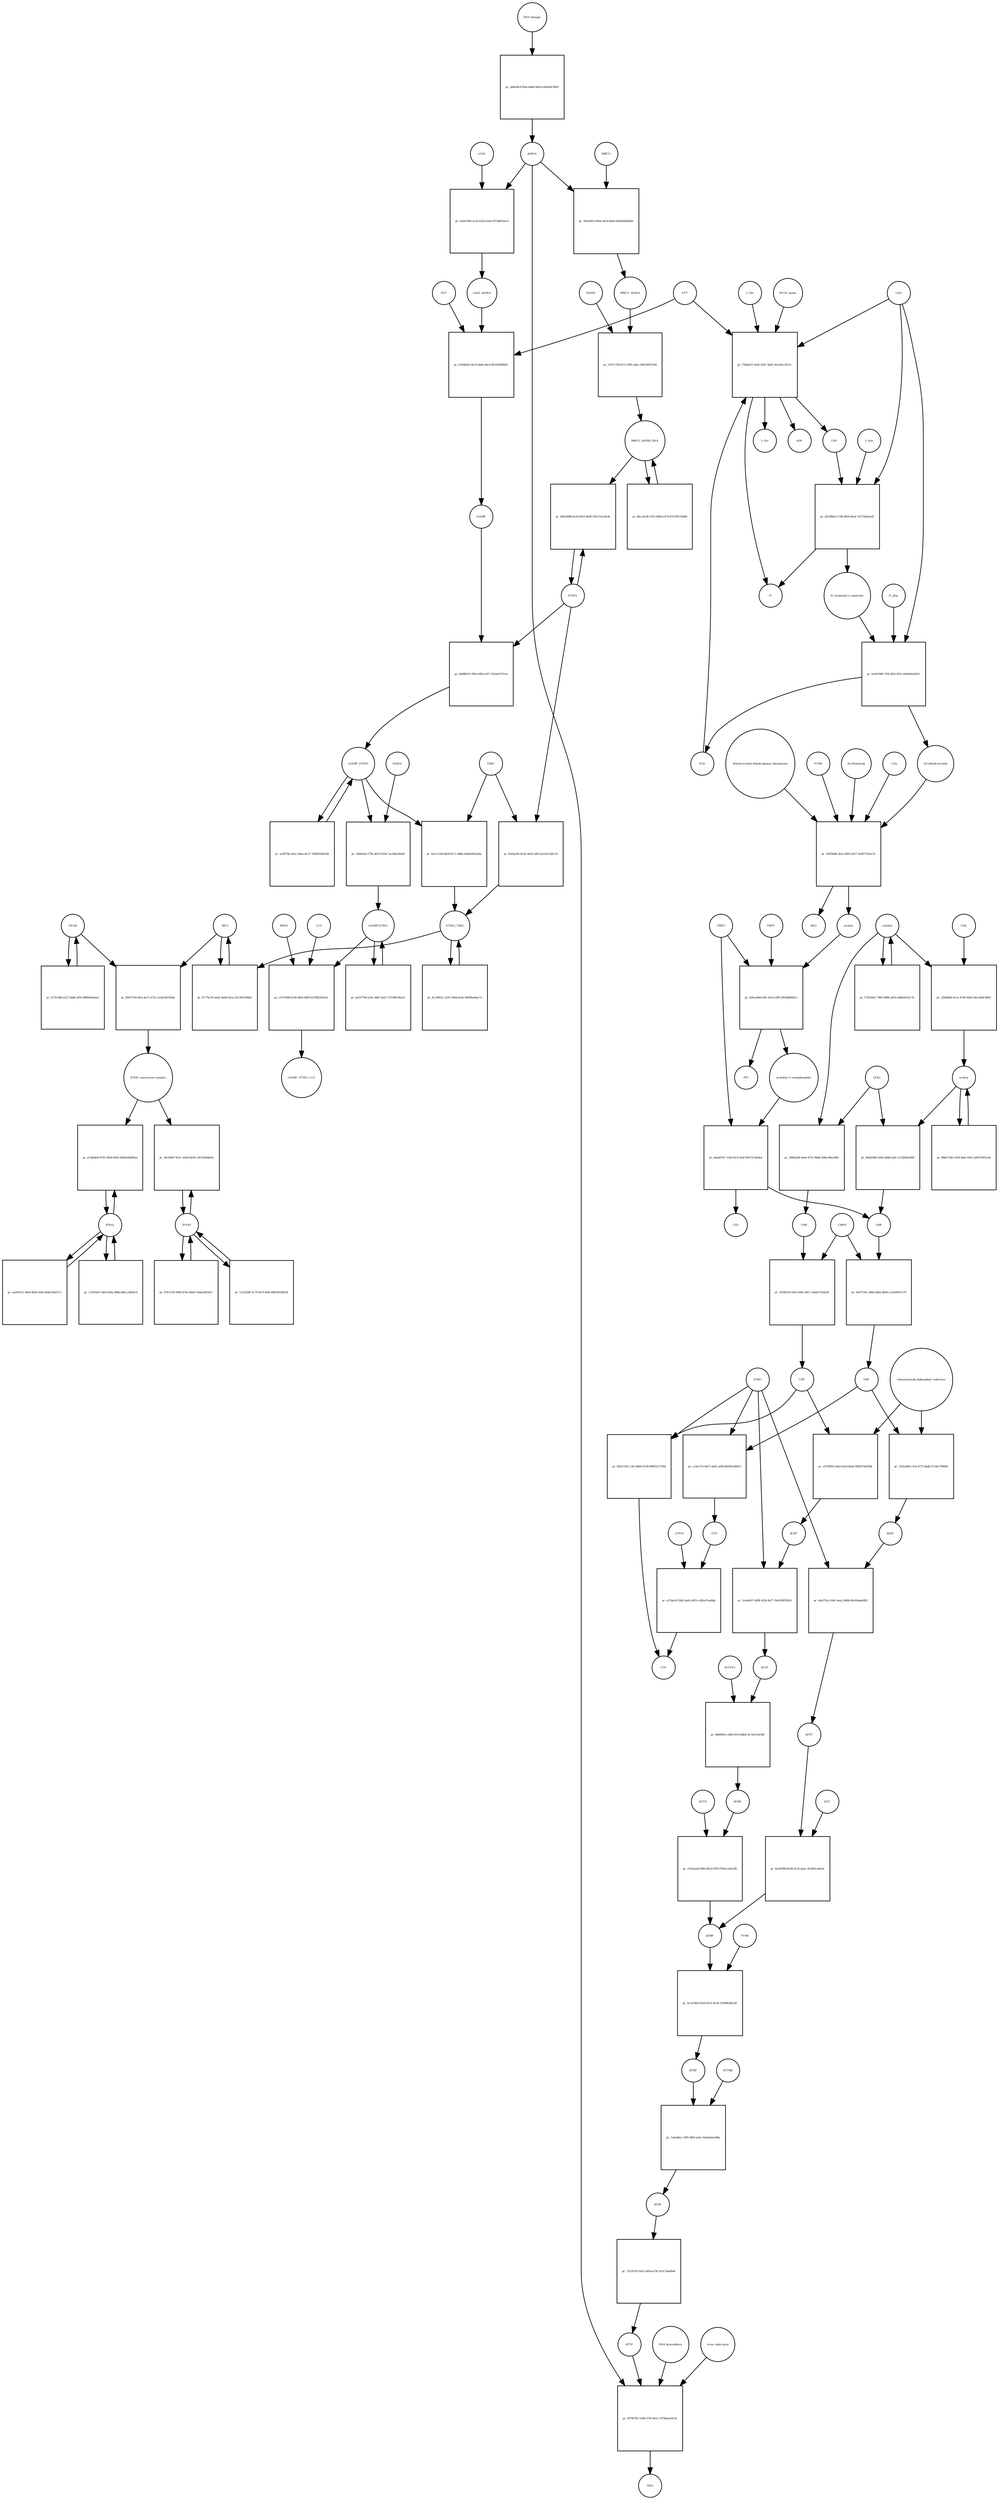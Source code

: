strict digraph  {
"NF-kB" [annotation="urn_miriam_obo.go_GO%3A0071159", bipartite=0, cls=complex, fontsize=4, label="NF-kB", shape=circle];
"pr_f8247160-8f1a-4a7c-b72c-a14a5d67d2be" [annotation="", bipartite=1, cls=process, fontsize=4, label="pr_f8247160-8f1a-4a7c-b72c-a14a5d67d2be", shape=square];
"IFNB1 expression complex" [annotation="", bipartite=0, cls=complex, fontsize=4, label="IFNB1 expression complex", shape=circle];
IRF3 [annotation="urn_miriam_hgnc_6118|urn_miriam_uniprot_Q14653|urn_miriam_ensembl_ENSG00000126456|urn_miriam_refseq_NM_001571|urn_miriam_hgnc.symbol_IRF3|urn_miriam_ncbigene_3661", bipartite=0, cls="macromolecule multimer", fontsize=4, label=IRF3, shape=circle];
dCDP [annotation="urn_miriam_obo.chebi_CHEBI%3A28846", bipartite=0, cls="simple chemical", fontsize=4, label=dCDP, shape=circle];
"pr_5ceb6c97-489f-4356-8a77-56c054f95826" [annotation="", bipartite=1, cls=process, fontsize=4, label="pr_5ceb6c97-489f-4356-8a77-56c054f95826", shape=square];
dCTP [annotation="urn_miriam_obo.chebi_CHEBI%3A16311", bipartite=0, cls="simple chemical", fontsize=4, label=dCTP, shape=circle];
NME1 [annotation="urn_miriam_uniprot_P15531|urn_miriam_hgnc_7849", bipartite=0, cls=macromolecule, fontsize=4, label=NME1, shape=circle];
uridine [annotation="urn_miriam_obo.chebi_CHEBI%3A16704", bipartite=0, cls="simple chemical", fontsize=4, label=uridine, shape=circle];
"pr_80d429bf-4563-4dd8-aafe-1212f402a860" [annotation="", bipartite=1, cls=process, fontsize=4, label="pr_80d429bf-4563-4dd8-aafe-1212f402a860", shape=square];
UMP [annotation="urn_miriam_obo.chebi_CHEBI%3A57865", bipartite=0, cls="simple chemical", fontsize=4, label=UMP, shape=circle];
UCK2 [annotation="urn_miriam_uniprot_Q9HA47|urn_miriam_hgnc_HGNC%3A12562", bipartite=0, cls=macromolecule, fontsize=4, label=UCK2, shape=circle];
"orotidine 5'-monophosphate" [annotation="urn_miriam_obo.chebi_CHEBI%3A15842", bipartite=0, cls="simple chemical", fontsize=4, label="orotidine 5'-monophosphate", shape=circle];
"pr_abadd7b1-11d4-42c2-afaf-85d72c3fa8ee" [annotation="", bipartite=1, cls=process, fontsize=4, label="pr_abadd7b1-11d4-42c2-afaf-85d72c3fa8ee", shape=square];
UMPS [annotation="urn_miriam_ncbigene_7372|urn_miriam_refseq_NM_000373|urn_miriam_hgnc.symbol_UMPS|urn_miriam_hgnc_12563|urn_miriam_ensembl_ENSG00000114491|urn_miriam_uniprot_P11172", bipartite=0, cls="macromolecule multimer", fontsize=4, label=UMPS, shape=circle];
CO2 [annotation="urn_miriam_obo.chebi_CHEBI%3A16526", bipartite=0, cls="simple chemical", fontsize=4, label=CO2, shape=circle];
UTP [annotation="urn_miriam_obo.chebi_CHEBI%3A15713", bipartite=0, cls="simple chemical", fontsize=4, label=UTP, shape=circle];
"pr_e27de0cf-fb02-4e9c-bf25-c482e97eeb6b" [annotation="", bipartite=1, cls=process, fontsize=4, label="pr_e27de0cf-fb02-4e9c-bf25-c482e97eeb6b", shape=square];
CTP [annotation="urn_miriam_obo.chebi_CHEBI%3A17677", bipartite=0, cls="simple chemical", fontsize=4, label=CTP, shape=circle];
CTPS1 [annotation="urn_miriam_hgnc_HGNC%3A2519|urn_miriam_uniprot_P17812", bipartite=0, cls=macromolecule, fontsize=4, label=CTPS1, shape=circle];
UDP [annotation="urn_miriam_obo.chebi_CHEBI%3A17659", bipartite=0, cls="simple chemical", fontsize=4, label=UDP, shape=circle];
"pr_152fa408-c3cb-4737-bb44-f7c9e17990b5" [annotation="", bipartite=1, cls=process, fontsize=4, label="pr_152fa408-c3cb-4737-bb44-f7c9e17990b5", shape=square];
dUDP [annotation="urn_miriam_obo.chebi_CHEBI%3A28850", bipartite=0, cls="simple chemical", fontsize=4, label=dUDP, shape=circle];
"ribonucleoside-diphosphate reductase" [annotation="urn_miriam_brenda_1.17.4.1|urn_miriam_obo.go_GO%3A0005971", bipartite=0, cls=complex, fontsize=4, label="ribonucleoside-diphosphate reductase", shape=circle];
IFNB1 [annotation="urn_miriam_ensembl_ENSG00000171855|urn_miriam_hgnc.symbol_IFNB1|urn_miriam_hgnc_5434|urn_miriam_uniprot_P01574|urn_miriam_refseq_NM_002176|urn_miriam_ncbigene_3456", bipartite=0, cls=macromolecule, fontsize=4, label=IFNB1, shape=circle];
"pr_4fe50d07-621c-45a9-8a59-c46102b84e0e" [annotation="", bipartite=1, cls=process, fontsize=4, label="pr_4fe50d07-621c-45a9-8a59-c46102b84e0e", shape=square];
"pr_6a97154c-380e-4bb5-8b69-cc6a90955170" [annotation="", bipartite=1, cls=process, fontsize=4, label="pr_6a97154c-380e-4bb5-8b69-cc6a90955170", shape=square];
CMPK [annotation="urn_miriam_uniprot_P30085|urn_miriam_hgnc_HGNC%3A18170", bipartite=0, cls=macromolecule, fontsize=4, label=CMPK, shape=circle];
"cGAMP-STING" [annotation="", bipartite=0, cls=complex, fontsize=4, label="cGAMP-STING", shape=circle];
"pr_ea53776d-2e0c-4db7-ba27-37106fc6ba31" [annotation="", bipartite=1, cls=process, fontsize=4, label="pr_ea53776d-2e0c-4db7-ba27-37106fc6ba31", shape=square];
IFNA1 [annotation="urn_miriam_hgnc.symbol_IFNA1|urn_miriam_ncbigene_3439|urn_miriam_refseq_NM_024013|urn_miriam_uniprot_P01562|urn_miriam_hgnc_5417|urn_miriam_ensembl_ENSG00000197919", bipartite=0, cls=macromolecule, fontsize=4, label=IFNA1, shape=circle];
"pr_a15bb4e8-8761-49a9-9d32-4842e66d96aa" [annotation="", bipartite=1, cls=process, fontsize=4, label="pr_a15bb4e8-8761-49a9-9d32-4842e66d96aa", shape=square];
"pr_988a735b-c918-4abc-b5f1-b26b743f3cda" [annotation="", bipartite=1, cls=process, fontsize=4, label="pr_988a735b-c918-4abc-b5f1-b26b743f3cda", shape=square];
CDP [annotation="urn_miriam_obo.chebi_CHEBI%3A17239", bipartite=0, cls="simple chemical", fontsize=4, label=CDP, shape=circle];
"pr_c672f564-24a4-43a9-8ad3-0882976af58d" [annotation="", bipartite=1, cls=process, fontsize=4, label="pr_c672f564-24a4-43a9-8ad3-0882976af58d", shape=square];
"pr_00e27262-c3fa-40b6-9339-f90651217f4d" [annotation="", bipartite=1, cls=process, fontsize=4, label="pr_00e27262-c3fa-40b6-9339-f90651217f4d", shape=square];
dTDP [annotation="urn_miriam_obo.chebi_CHEBI%3A18075", bipartite=0, cls="simple chemical", fontsize=4, label=dTDP, shape=circle];
"pr_75120743-b423-405d-a74f-d2317ebafb4f" [annotation="", bipartite=1, cls=process, fontsize=4, label="pr_75120743-b423-405d-a74f-d2317ebafb4f", shape=square];
dTTP [annotation="urn_miriam_obo.chebi_CHEBI%3A18077", bipartite=0, cls="simple chemical", fontsize=4, label=dTTP, shape=circle];
CMP [annotation="urn_miriam_obo.chebi_CHEBI%3A17361", bipartite=0, cls="simple chemical", fontsize=4, label=CMP, shape=circle];
"pr_2f168116-0443-4461-9d17-e8a6a735dcd4" [annotation="", bipartite=1, cls=process, fontsize=4, label="pr_2f168116-0443-4461-9d17-e8a6a735dcd4", shape=square];
dUMP [annotation="urn_miriam_obo.chebi_CHEBI%3A17622", bipartite=0, cls="simple chemical", fontsize=4, label=dUMP, shape=circle];
"pr_0ccb14b9-62e4-4531-8c40-15b99b3ba1bf" [annotation="", bipartite=1, cls=process, fontsize=4, label="pr_0ccb14b9-62e4-4531-8c40-15b99b3ba1bf", shape=square];
dTMP [annotation="urn_miriam_obo.chebi_CHEBI%3A17013", bipartite=0, cls="simple chemical", fontsize=4, label=dTMP, shape=circle];
TYMS [annotation="urn_miriam_uniprot_P04818|urn_miriam_hgnc_HGNC%3A12441", bipartite=0, cls=macromolecule, fontsize=4, label=TYMS, shape=circle];
dsDNA [annotation="urn_miriam_obo.chebi_CHEBI%3A75909", bipartite=0, cls="simple chemical", fontsize=4, label=dsDNA, shape=circle];
"pr_067f870e-53d8-47d3-b61c-237bbeae9c26" [annotation="", bipartite=1, cls=process, fontsize=4, label="pr_067f870e-53d8-47d3-b61c-237bbeae9c26", shape=square];
DNA [annotation="", bipartite=0, cls="nucleic acid feature", fontsize=4, label=DNA, shape=circle];
"DNA biosynthesis" [annotation="urn_miriam_obo.go_GO%3A0071897", bipartite=0, cls=phenotype, fontsize=4, label="DNA biosynthesis", shape=circle];
"virus replication" [annotation="urn_miriam_obo.go_GO%3A0019079", bipartite=0, cls=phenotype, fontsize=4, label="virus replication", shape=circle];
MRE11_RAD50_DNA [annotation="", bipartite=0, cls=complex, fontsize=4, label=MRE11_RAD50_DNA, shape=circle];
"pr_dbcc9a36-57b3-4d95-a279-87a7901549b0" [annotation="", bipartite=1, cls=process, fontsize=4, label="pr_dbcc9a36-57b3-4d95-a279-87a7901549b0", shape=square];
"pr_60b899ce-e8fd-4314-b8b2-9c14e219c08f" [annotation="", bipartite=1, cls=process, fontsize=4, label="pr_60b899ce-e8fd-4314-b8b2-9c14e219c08f", shape=square];
dCMP [annotation="urn_miriam_obo.chebi_CHEBI%3A15918", bipartite=0, cls="simple chemical", fontsize=4, label=dCMP, shape=circle];
DCTPP1 [annotation="urn_miriam_uniprot_Q9H773|urn_miriam_hgnc_HGNC%3A28777", bipartite=0, cls=macromolecule, fontsize=4, label=DCTPP1, shape=circle];
"pr_5132a586-2c79-4e7f-b5fe-6f81d97d8258" [annotation="", bipartite=1, cls=process, fontsize=4, label="pr_5132a586-2c79-4e7f-b5fe-6f81d97d8258", shape=square];
"pr_d7b7103f-90fb-476e-84a8-33deea855fa7" [annotation="", bipartite=1, cls=process, fontsize=4, label="pr_d7b7103f-90fb-476e-84a8-33deea855fa7", shape=square];
ATP [annotation="urn_miriam_obo.chebi_CHEBI%3A15422", bipartite=0, cls="simple chemical", fontsize=4, label=ATP, shape=circle];
"pr_e91b8a83-dec9-4b4e-b0c0-9b1003b0f661" [annotation="", bipartite=1, cls=process, fontsize=4, label="pr_e91b8a83-dec9-4b4e-b0c0-9b1003b0f661", shape=square];
GTP [annotation="urn_miriam_obo.chebi_CHEBI%3A15996", bipartite=0, cls="simple chemical", fontsize=4, label=GTP, shape=circle];
cGAMP [annotation="urn_miriam_obo.chebi_CHEBI%3A75947", bipartite=0, cls="simple chemical", fontsize=4, label=cGAMP, shape=circle];
cGAS_dsDNA [annotation=urn_miriam_pubmed_28363908, bipartite=0, cls=complex, fontsize=4, label=cGAS_dsDNA, shape=circle];
cytidine [annotation="urn_miriam_obo.chebi_CHEBI%3A17562", bipartite=0, cls="simple chemical", fontsize=4, label=cytidine, shape=circle];
"pr_39df3ed9-4e6e-4721-9bd8-2b8ec8ba1805" [annotation="", bipartite=1, cls=process, fontsize=4, label="pr_39df3ed9-4e6e-4721-9bd8-2b8ec8ba1805", shape=square];
"pr_d688fb19-7f80-430f-a197-1543d197312e" [annotation="", bipartite=1, cls=process, fontsize=4, label="pr_d688fb19-7f80-430f-a197-1543d197312e", shape=square];
STING [annotation=urn_miriam_uniprot_Q86WV6, bipartite=0, cls="macromolecule multimer", fontsize=4, label=STING, shape=circle];
cGAMP_STING [annotation="urn_miriam_obo.go_GO%3A1990231", bipartite=0, cls=complex, fontsize=4, label=cGAMP_STING, shape=circle];
"L-Gln" [annotation="urn_miriam_obo.chebi_CHEBI%3A18050", bipartite=0, cls="simple chemical", fontsize=4, label="L-Gln", shape=circle];
"pr_f7bdeb22-5eb1-4587-9d41-0a1e0ec3611c" [annotation="", bipartite=1, cls=process, fontsize=4, label="pr_f7bdeb22-5eb1-4587-9d41-0a1e0ec3611c", shape=square];
CAP [annotation="urn_miriam_obo.chebi_CHEBI%3A17672", bipartite=0, cls="simple chemical", fontsize=4, label=CAP, shape=circle];
CAD [annotation="urn_miriam_refseq_NM_001306079|urn_miriam_hgnc_1424|urn_miriam_hgnc.symbol_CAD|urn_miriam_uniprot_P27708|urn_miriam_ncbigene_790|urn_miriam_ensembl_ENSG00000084774", bipartite=0, cls=macromolecule, fontsize=4, label=CAD, shape=circle];
HCO3_minus [annotation="urn_miriam_obo.chebi_CHEBI%3A17544", bipartite=0, cls="simple chemical", fontsize=4, label=HCO3_minus, shape=circle];
H2O [annotation="urn_miriam_obo.chebi_CHEBI%3A15377", bipartite=0, cls="simple chemical", fontsize=4, label=H2O, shape=circle];
"L-Glu" [annotation="urn_miriam_obo.chebi_CHEBI%3A16015", bipartite=0, cls="simple chemical", fontsize=4, label="L-Glu", shape=circle];
ADP [annotation="urn_miriam_obo.chebi_CHEBI%3A16761", bipartite=0, cls="simple chemical", fontsize=4, label=ADP, shape=circle];
Pi [annotation="urn_miriam_obo.chebi_CHEBI%3A18367", bipartite=0, cls="simple chemical", fontsize=4, label=Pi, shape=circle];
"pr_ccfec27e-6d71-4a91-af08-db1ff0cb8dc5" [annotation="", bipartite=1, cls=process, fontsize=4, label="pr_ccfec27e-6d71-4a91-af08-db1ff0cb8dc5", shape=square];
"N-carbamoyl-L-aspartate" [annotation="urn_miriam_obo.chebi_CHEBI%3A32814", bipartite=0, cls="simple chemical", fontsize=4, label="N-carbamoyl-L-aspartate", shape=circle];
"pr_5c0d7088-7f39-45f5-9f10-2824beb16b11" [annotation="", bipartite=1, cls=process, fontsize=4, label="pr_5c0d7088-7f39-45f5-9f10-2824beb16b11", shape=square];
"(S)-dihydroorotate" [annotation="urn_miriam_obo.chebi_CHEBI%3A30864", bipartite=0, cls="simple chemical", fontsize=4, label="(S)-dihydroorotate", shape=circle];
H_plus [annotation="urn_miriam_obo.chebi_CHEBI%3A15378", bipartite=0, cls="simple chemical", fontsize=4, label=H_plus, shape=circle];
"pr_471fc0db-a227-44d8-aff4-e89f9e8adea2" [annotation="", bipartite=1, cls=process, fontsize=4, label="pr_471fc0db-a227-44d8-aff4-e89f9e8adea2", shape=square];
"pr_11395af0-1bb4-428a-96bb-fdbcc299afc4" [annotation="", bipartite=1, cls=process, fontsize=4, label="pr_11395af0-1bb4-428a-96bb-fdbcc299afc4", shape=square];
TBK1 [annotation="urn_miriam_hgnc.symbol_TBK1|urn_miriam_ensembl_ENSG00000183735|urn_miriam_uniprot_Q9UHD2|urn_miriam_refseq_NM_013254|urn_miriam_hgnc_11584|urn_miriam_ncbigene_29110", bipartite=0, cls=macromolecule, fontsize=4, label=TBK1, shape=circle];
"pr_b2cc1160-bd39-47c1-9d8e-0b8eb5822e4e" [annotation="", bipartite=1, cls=process, fontsize=4, label="pr_b2cc1160-bd39-47c1-9d8e-0b8eb5822e4e", shape=square];
STING_TBK1 [annotation=urn_miriam_pubmed_30842653, bipartite=0, cls=complex, fontsize=4, label=STING_TBK1, shape=circle];
"pr_9d9c0680-6ce9-4015-8af8-91b111bc8a3b" [annotation="", bipartite=1, cls=process, fontsize=4, label="pr_9d9c0680-6ce9-4015-8af8-91b111bc8a3b", shape=square];
"pr_eae9c911-3be8-4826-83fa-d6de21fa67c5" [annotation="", bipartite=1, cls=process, fontsize=4, label="pr_eae9c911-3be8-4826-83fa-d6de21fa67c5", shape=square];
"pr_a62d1996-2c29-422b-b3a4-f975d9f32ecf" [annotation="", bipartite=1, cls=process, fontsize=4, label="pr_a62d1996-2c29-422b-b3a4-f975d9f32ecf", shape=square];
cGAS [annotation="urn_miriam_ensembl_ENSG00000164430|urn_miriam_hgnc_21367|urn_miriam_ncbigene_115004|urn_miriam_uniprot_Q8N884|urn_miriam_hgnc.symbol_CGAS|urn_miriam_refseq_NM_138441", bipartite=0, cls=macromolecule, fontsize=4, label=cGAS, shape=circle];
"pr_4cc8943c-5191-456d-bc4e-06640ed4ae7c" [annotation="", bipartite=1, cls=process, fontsize=4, label="pr_4cc8943c-5191-456d-bc4e-06640ed4ae7c", shape=square];
orotate [annotation="urn_miriam_obo.chebi_CHEBI%3A30839", bipartite=0, cls="simple chemical", fontsize=4, label=orotate, shape=circle];
"pr_026ced9d-ef9c-42c0-af9f-2f436bbf60c3" [annotation="", bipartite=1, cls=process, fontsize=4, label="pr_026ced9d-ef9c-42c0-af9f-2f436bbf60c3", shape=square];
PRPP [annotation="urn_miriam_obo.chebi_CHEBI%3A17111", bipartite=0, cls="simple chemical", fontsize=4, label=PRPP, shape=circle];
PPi [annotation="urn_miriam_obo.chebi_CHEBI%3A18361", bipartite=0, cls="simple chemical", fontsize=4, label=PPi, shape=circle];
"pr_57815b01-7985-4886-a819-a8f8ed102c7b" [annotation="", bipartite=1, cls=process, fontsize=4, label="pr_57815b01-7985-4886-a819-a8f8ed102c7b", shape=square];
"pr_6177bc30-aed3-4eb6-9e2a-d313054398af" [annotation="", bipartite=1, cls=process, fontsize=4, label="pr_6177bc30-aed3-4eb6-9e2a-d313054398af", shape=square];
"pr_acf87f4e-de2c-46aa-8c27-70d96942b538" [annotation="", bipartite=1, cls=process, fontsize=4, label="pr_acf87f4e-de2c-46aa-8c27-70d96942b538", shape=square];
RAD50 [annotation="urn_miriam_ncbigene_10111|urn_miriam_refseq_NM_005732|urn_miriam_uniprot_Q92878|urn_miriam_hgnc.symbol_RAD50|urn_miriam_ensembl_ENSG00000113522|urn_miriam_hgnc_9816", bipartite=0, cls="macromolecule multimer", fontsize=4, label=RAD50, shape=circle];
"pr_5197c758-8115-4f05-a8ac-fd633f03159d" [annotation="", bipartite=1, cls=process, fontsize=4, label="pr_5197c758-8115-4f05-a8ac-fd633f03159d", shape=square];
MRE11_dsDNA [annotation="urn_miriam_obo.go_GO%3A0003690", bipartite=0, cls=complex, fontsize=4, label=MRE11_dsDNA, shape=circle];
"pr_5f6598db-2b52-4f85-9a57-3a9971029c32" [annotation="", bipartite=1, cls=process, fontsize=4, label="pr_5f6598db-2b52-4f85-9a57-3a9971029c32", shape=square];
"dihydroorotate dehydrogenase holoenzyme" [annotation="urn_miriam_ncbigene_1723|urn_miriam_hgnc_HGNC%3A2867|urn_miriam_hgnc.symbol_DHODH", bipartite=0, cls="simple chemical", fontsize=4, label="dihydroorotate dehydrogenase holoenzyme", shape=circle];
P1788 [annotation=urn_miriam_pubmed_31740051, bipartite=0, cls="simple chemical", fontsize=4, label=P1788, shape=circle];
Teriflunomide [annotation=urn_miriam_drugbank_DB08880, bipartite=0, cls="simple chemical", fontsize=4, label=Teriflunomide, shape=circle];
CoQ [annotation="urn_miriam_obo.chebi_CHEBI%3A16389", bipartite=0, cls="simple chemical", fontsize=4, label=CoQ, shape=circle];
QH2 [annotation="urn_miriam_obo.chebi_CHEBI%3A17976", bipartite=0, cls="simple chemical", fontsize=4, label=QH2, shape=circle];
"pr_44a37bc3-f44c-4ea2-8690-80c60deefd92" [annotation="", bipartite=1, cls=process, fontsize=4, label="pr_44a37bc3-f44c-4ea2-8690-80c60deefd92", shape=square];
dUTP [annotation="urn_miriam_obo.chebi_CHEBI%3A17625", bipartite=0, cls="simple chemical", fontsize=4, label=dUTP, shape=circle];
"pr_23b9d8ef-6cce-474b-9d29-5dccbd4c49d5" [annotation="", bipartite=1, cls=process, fontsize=4, label="pr_23b9d8ef-6cce-474b-9d29-5dccbd4c49d5", shape=square];
CDA [annotation="urn_miriam_uniprot_P32320|urn_miriam_ncbigene_978|urn_miriam_refseq_NM_001785|urn_miriam_ensembl_ENSG00000158825|urn_miriam_hgnc.symbol_CDA|urn_miriam_hgnc_1712", bipartite=0, cls=macromolecule, fontsize=4, label=CDA, shape=circle];
"pr_ba3d18f8-ba39-4c32-baac-6e30f3cadcbe" [annotation="", bipartite=1, cls=process, fontsize=4, label="pr_ba3d18f8-ba39-4c32-baac-6e30f3cadcbe", shape=square];
DUT [annotation="urn_miriam_hgnc_HGNC%3A3078|urn_miriam_uniprot_P33316", bipartite=0, cls=macromolecule, fontsize=4, label=DUT, shape=circle];
"pr_c1075d58-fe38-4826-b895-b379b2200c6c" [annotation="", bipartite=1, cls=process, fontsize=4, label="pr_c1075d58-fe38-4826-b895-b379b2200c6c", shape=square];
LC3 [annotation="", bipartite=0, cls=macromolecule, fontsize=4, label=LC3, shape=circle];
cGAMP_STING_LC3 [annotation="", bipartite=0, cls=complex, fontsize=4, label=cGAMP_STING_LC3, shape=circle];
WIPI2 [annotation="urn_miriam_refseq_NM_015610|urn_miriam_hgnc_32225|urn_miriam_hgnc.symbol_WIPI2|urn_miriam_ensembl_ENSG00000157954|urn_miriam_ncbigene_26100|urn_miriam_uniprot_Q9Y4P8", bipartite=0, cls=macromolecule, fontsize=4, label=WIPI2, shape=circle];
"pr_435389e3-e748-4f64-b6a4-7ef7545a6ed1" [annotation="", bipartite=1, cls=process, fontsize=4, label="pr_435389e3-e748-4f64-b6a4-7ef7545a6ed1", shape=square];
"L-Asp" [annotation="urn_miriam_obo.chebi_CHEBI%3A29991", bipartite=0, cls="simple chemical", fontsize=4, label="L-Asp", shape=circle];
"pr_492e8f32-6644-4450-b8a0-b93d0d9d42d0" [annotation="", bipartite=1, cls=process, fontsize=4, label="pr_492e8f32-6644-4450-b8a0-b93d0d9d42d0", shape=square];
MRE11 [annotation="urn_miriam_hgnc.symbol_MRE11|urn_miriam_ncbigene_4361|urn_miriam_uniprot_P49959|urn_miriam_ensembl_ENSG00000020922|urn_miriam_refseq_NM_005591|urn_miriam_hgnc_7230", bipartite=0, cls="macromolecule multimer", fontsize=4, label=MRE11, shape=circle];
"pr_1abe4bec-54f5-4fb3-a3ee-3edeab5ec8ba" [annotation="", bipartite=1, cls=process, fontsize=4, label="pr_1abe4bec-54f5-4fb3-a3ee-3edeab5ec8ba", shape=square];
dTYMK [annotation="urn_miriam_uniprot_P23919|urn_miriam_hgnc_HGNC%3A3061", bipartite=0, cls=macromolecule, fontsize=4, label=dTYMK, shape=circle];
"pr_1fbfe6eb-179a-4055-8336-7ac00a25fda6" [annotation="", bipartite=1, cls=process, fontsize=4, label="pr_1fbfe6eb-179a-4055-8336-7ac00a25fda6", shape=square];
SAR1A [annotation="urn_miriam_uniprot_Q9NR31|urn_miriam_ensembl_ENSG00000079332|urn_miriam_hgnc_10534|urn_miriam_hgnc.symbol_SAR1A|urn_miriam_refseq_NM_001142648|urn_miriam_ncbigene_56681", bipartite=0, cls=macromolecule, fontsize=4, label=SAR1A, shape=circle];
"pr_fed5ae0e-6c9e-4e45-af85-b2cd213d5c1b" [annotation="", bipartite=1, cls=process, fontsize=4, label="pr_fed5ae0e-6c9e-4e45-af85-b2cd213d5c1b", shape=square];
"pr_3e8e09c9-ff0a-44b8-9d29-a28eb587dfb3" [annotation="", bipartite=1, cls=process, fontsize=4, label="pr_3e8e09c9-ff0a-44b8-9d29-a28eb587dfb3", shape=square];
"DNA damage" [annotation="", bipartite=0, cls=phenotype, fontsize=4, label="DNA damage", shape=circle];
"pr_c03eaaab-06fd-4b52-b7f9-976eeca6a328" [annotation="", bipartite=1, cls=process, fontsize=4, label="pr_c03eaaab-06fd-4b52-b7f9-976eeca6a328", shape=square];
DCTD [annotation="urn_miriam_uniprot_P32321|urn_miriam_hgnc_HGNC%3A2710", bipartite=0, cls=macromolecule, fontsize=4, label=DCTD, shape=circle];
"NF-kB" -> "pr_f8247160-8f1a-4a7c-b72c-a14a5d67d2be"  [annotation="", interaction_type=consumption];
"NF-kB" -> "pr_471fc0db-a227-44d8-aff4-e89f9e8adea2"  [annotation="", interaction_type=consumption];
"pr_f8247160-8f1a-4a7c-b72c-a14a5d67d2be" -> "IFNB1 expression complex"  [annotation="", interaction_type=production];
"IFNB1 expression complex" -> "pr_4fe50d07-621c-45a9-8a59-c46102b84e0e"  [annotation=urn_miriam_pubmed_20610653, interaction_type=stimulation];
"IFNB1 expression complex" -> "pr_a15bb4e8-8761-49a9-9d32-4842e66d96aa"  [annotation=urn_miriam_pubmed_16979567, interaction_type=stimulation];
IRF3 -> "pr_f8247160-8f1a-4a7c-b72c-a14a5d67d2be"  [annotation="", interaction_type=consumption];
IRF3 -> "pr_6177bc30-aed3-4eb6-9e2a-d313054398af"  [annotation="", interaction_type=consumption];
dCDP -> "pr_5ceb6c97-489f-4356-8a77-56c054f95826"  [annotation="", interaction_type=consumption];
"pr_5ceb6c97-489f-4356-8a77-56c054f95826" -> dCTP  [annotation="", interaction_type=production];
dCTP -> "pr_60b899ce-e8fd-4314-b8b2-9c14e219c08f"  [annotation="", interaction_type=consumption];
NME1 -> "pr_5ceb6c97-489f-4356-8a77-56c054f95826"  [annotation=urn_miriam_pubmed_17827303, interaction_type=catalysis];
NME1 -> "pr_00e27262-c3fa-40b6-9339-f90651217f4d"  [annotation=urn_miriam_pubmed_28458037, interaction_type=catalysis];
NME1 -> "pr_ccfec27e-6d71-4a91-af08-db1ff0cb8dc5"  [annotation=urn_miriam_pubmed_28458037, interaction_type=catalysis];
NME1 -> "pr_44a37bc3-f44c-4ea2-8690-80c60deefd92"  [annotation=urn_miriam_pubmed_17827303, interaction_type=catalysis];
uridine -> "pr_80d429bf-4563-4dd8-aafe-1212f402a860"  [annotation="", interaction_type=consumption];
uridine -> "pr_988a735b-c918-4abc-b5f1-b26b743f3cda"  [annotation="", interaction_type=consumption];
"pr_80d429bf-4563-4dd8-aafe-1212f402a860" -> UMP  [annotation="", interaction_type=production];
UMP -> "pr_6a97154c-380e-4bb5-8b69-cc6a90955170"  [annotation="", interaction_type=consumption];
UCK2 -> "pr_80d429bf-4563-4dd8-aafe-1212f402a860"  [annotation=urn_miriam_pubmed_15130468, interaction_type=catalysis];
UCK2 -> "pr_39df3ed9-4e6e-4721-9bd8-2b8ec8ba1805"  [annotation=urn_miriam_pubmed_15130468, interaction_type=catalysis];
"orotidine 5'-monophosphate" -> "pr_abadd7b1-11d4-42c2-afaf-85d72c3fa8ee"  [annotation="", interaction_type=consumption];
"pr_abadd7b1-11d4-42c2-afaf-85d72c3fa8ee" -> UMP  [annotation="", interaction_type=production];
"pr_abadd7b1-11d4-42c2-afaf-85d72c3fa8ee" -> CO2  [annotation="", interaction_type=production];
UMPS -> "pr_abadd7b1-11d4-42c2-afaf-85d72c3fa8ee"  [annotation=urn_miriam_reactome_REACT_1698, interaction_type=catalysis];
UMPS -> "pr_026ced9d-ef9c-42c0-af9f-2f436bbf60c3"  [annotation=urn_miriam_reactome_REACT_1698, interaction_type=catalysis];
UTP -> "pr_e27de0cf-fb02-4e9c-bf25-c482e97eeb6b"  [annotation="", interaction_type=consumption];
"pr_e27de0cf-fb02-4e9c-bf25-c482e97eeb6b" -> CTP  [annotation="", interaction_type=production];
CTPS1 -> "pr_e27de0cf-fb02-4e9c-bf25-c482e97eeb6b"  [annotation=urn_miriam_pubmed_5411547, interaction_type=catalysis];
UDP -> "pr_152fa408-c3cb-4737-bb44-f7c9e17990b5"  [annotation="", interaction_type=consumption];
UDP -> "pr_ccfec27e-6d71-4a91-af08-db1ff0cb8dc5"  [annotation="", interaction_type=consumption];
"pr_152fa408-c3cb-4737-bb44-f7c9e17990b5" -> dUDP  [annotation="", interaction_type=production];
dUDP -> "pr_44a37bc3-f44c-4ea2-8690-80c60deefd92"  [annotation="", interaction_type=consumption];
"ribonucleoside-diphosphate reductase" -> "pr_152fa408-c3cb-4737-bb44-f7c9e17990b5"  [annotation=urn_miriam_pubmed_24809024, interaction_type=catalysis];
"ribonucleoside-diphosphate reductase" -> "pr_c672f564-24a4-43a9-8ad3-0882976af58d"  [annotation=urn_miriam_pubmed_24809024, interaction_type=catalysis];
IFNB1 -> "pr_4fe50d07-621c-45a9-8a59-c46102b84e0e"  [annotation="", interaction_type=consumption];
IFNB1 -> "pr_5132a586-2c79-4e7f-b5fe-6f81d97d8258"  [annotation="", interaction_type=consumption];
IFNB1 -> "pr_d7b7103f-90fb-476e-84a8-33deea855fa7"  [annotation="", interaction_type=consumption];
"pr_4fe50d07-621c-45a9-8a59-c46102b84e0e" -> IFNB1  [annotation="", interaction_type=production];
"pr_6a97154c-380e-4bb5-8b69-cc6a90955170" -> UDP  [annotation="", interaction_type=production];
CMPK -> "pr_6a97154c-380e-4bb5-8b69-cc6a90955170"  [annotation=urn_miriam_pubmed_10462544, interaction_type=catalysis];
CMPK -> "pr_2f168116-0443-4461-9d17-e8a6a735dcd4"  [annotation=urn_miriam_pubmed_10462544, interaction_type=catalysis];
"cGAMP-STING" -> "pr_ea53776d-2e0c-4db7-ba27-37106fc6ba31"  [annotation="", interaction_type=consumption];
"cGAMP-STING" -> "pr_c1075d58-fe38-4826-b895-b379b2200c6c"  [annotation="", interaction_type=consumption];
"pr_ea53776d-2e0c-4db7-ba27-37106fc6ba31" -> "cGAMP-STING"  [annotation="", interaction_type=production];
IFNA1 -> "pr_a15bb4e8-8761-49a9-9d32-4842e66d96aa"  [annotation="", interaction_type=consumption];
IFNA1 -> "pr_11395af0-1bb4-428a-96bb-fdbcc299afc4"  [annotation="", interaction_type=consumption];
IFNA1 -> "pr_eae9c911-3be8-4826-83fa-d6de21fa67c5"  [annotation="", interaction_type=consumption];
"pr_a15bb4e8-8761-49a9-9d32-4842e66d96aa" -> IFNA1  [annotation="", interaction_type=production];
"pr_988a735b-c918-4abc-b5f1-b26b743f3cda" -> uridine  [annotation="", interaction_type=production];
CDP -> "pr_c672f564-24a4-43a9-8ad3-0882976af58d"  [annotation="", interaction_type=consumption];
CDP -> "pr_00e27262-c3fa-40b6-9339-f90651217f4d"  [annotation="", interaction_type=consumption];
"pr_c672f564-24a4-43a9-8ad3-0882976af58d" -> dCDP  [annotation="", interaction_type=production];
"pr_00e27262-c3fa-40b6-9339-f90651217f4d" -> CTP  [annotation="", interaction_type=production];
dTDP -> "pr_75120743-b423-405d-a74f-d2317ebafb4f"  [annotation="", interaction_type=consumption];
"pr_75120743-b423-405d-a74f-d2317ebafb4f" -> dTTP  [annotation="", interaction_type=production];
dTTP -> "pr_067f870e-53d8-47d3-b61c-237bbeae9c26"  [annotation="", interaction_type=consumption];
CMP -> "pr_2f168116-0443-4461-9d17-e8a6a735dcd4"  [annotation="", interaction_type=consumption];
"pr_2f168116-0443-4461-9d17-e8a6a735dcd4" -> CDP  [annotation="", interaction_type=production];
dUMP -> "pr_0ccb14b9-62e4-4531-8c40-15b99b3ba1bf"  [annotation="", interaction_type=consumption];
"pr_0ccb14b9-62e4-4531-8c40-15b99b3ba1bf" -> dTMP  [annotation="", interaction_type=production];
dTMP -> "pr_1abe4bec-54f5-4fb3-a3ee-3edeab5ec8ba"  [annotation="", interaction_type=consumption];
TYMS -> "pr_0ccb14b9-62e4-4531-8c40-15b99b3ba1bf"  [annotation=urn_miriam_pubmed_3099389, interaction_type=catalysis];
dsDNA -> "pr_067f870e-53d8-47d3-b61c-237bbeae9c26"  [annotation="", interaction_type=consumption];
dsDNA -> "pr_a62d1996-2c29-422b-b3a4-f975d9f32ecf"  [annotation="", interaction_type=consumption];
dsDNA -> "pr_492e8f32-6644-4450-b8a0-b93d0d9d42d0"  [annotation="", interaction_type=consumption];
"pr_067f870e-53d8-47d3-b61c-237bbeae9c26" -> DNA  [annotation="", interaction_type=production];
"DNA biosynthesis" -> "pr_067f870e-53d8-47d3-b61c-237bbeae9c26"  [annotation="", interaction_type=catalysis];
"virus replication" -> "pr_067f870e-53d8-47d3-b61c-237bbeae9c26"  [annotation="", interaction_type=inhibition];
MRE11_RAD50_DNA -> "pr_dbcc9a36-57b3-4d95-a279-87a7901549b0"  [annotation="", interaction_type=consumption];
MRE11_RAD50_DNA -> "pr_9d9c0680-6ce9-4015-8af8-91b111bc8a3b"  [annotation=urn_miriam_pubmed_23388631, interaction_type=catalysis];
"pr_dbcc9a36-57b3-4d95-a279-87a7901549b0" -> MRE11_RAD50_DNA  [annotation="", interaction_type=production];
"pr_60b899ce-e8fd-4314-b8b2-9c14e219c08f" -> dCMP  [annotation="", interaction_type=production];
dCMP -> "pr_c03eaaab-06fd-4b52-b7f9-976eeca6a328"  [annotation="", interaction_type=consumption];
DCTPP1 -> "pr_60b899ce-e8fd-4314-b8b2-9c14e219c08f"  [annotation=urn_miriam_pubmed_13788541, interaction_type=catalysis];
"pr_5132a586-2c79-4e7f-b5fe-6f81d97d8258" -> IFNB1  [annotation="", interaction_type=production];
"pr_d7b7103f-90fb-476e-84a8-33deea855fa7" -> IFNB1  [annotation="", interaction_type=production];
ATP -> "pr_e91b8a83-dec9-4b4e-b0c0-9b1003b0f661"  [annotation="", interaction_type=consumption];
ATP -> "pr_f7bdeb22-5eb1-4587-9d41-0a1e0ec3611c"  [annotation="", interaction_type=consumption];
"pr_e91b8a83-dec9-4b4e-b0c0-9b1003b0f661" -> cGAMP  [annotation="", interaction_type=production];
GTP -> "pr_e91b8a83-dec9-4b4e-b0c0-9b1003b0f661"  [annotation="", interaction_type=consumption];
cGAMP -> "pr_d688fb19-7f80-430f-a197-1543d197312e"  [annotation="", interaction_type=consumption];
cGAS_dsDNA -> "pr_e91b8a83-dec9-4b4e-b0c0-9b1003b0f661"  [annotation=urn_miriam_pubmed_29622565, interaction_type=catalysis];
cytidine -> "pr_39df3ed9-4e6e-4721-9bd8-2b8ec8ba1805"  [annotation="", interaction_type=consumption];
cytidine -> "pr_57815b01-7985-4886-a819-a8f8ed102c7b"  [annotation="", interaction_type=consumption];
cytidine -> "pr_23b9d8ef-6cce-474b-9d29-5dccbd4c49d5"  [annotation="", interaction_type=consumption];
"pr_39df3ed9-4e6e-4721-9bd8-2b8ec8ba1805" -> CMP  [annotation="", interaction_type=production];
"pr_d688fb19-7f80-430f-a197-1543d197312e" -> cGAMP_STING  [annotation="", interaction_type=production];
STING -> "pr_d688fb19-7f80-430f-a197-1543d197312e"  [annotation="", interaction_type=consumption];
STING -> "pr_9d9c0680-6ce9-4015-8af8-91b111bc8a3b"  [annotation="", interaction_type=consumption];
STING -> "pr_fed5ae0e-6c9e-4e45-af85-b2cd213d5c1b"  [annotation="", interaction_type=consumption];
cGAMP_STING -> "pr_b2cc1160-bd39-47c1-9d8e-0b8eb5822e4e"  [annotation="", interaction_type=consumption];
cGAMP_STING -> "pr_acf87f4e-de2c-46aa-8c27-70d96942b538"  [annotation="", interaction_type=consumption];
cGAMP_STING -> "pr_1fbfe6eb-179a-4055-8336-7ac00a25fda6"  [annotation="", interaction_type=consumption];
"L-Gln" -> "pr_f7bdeb22-5eb1-4587-9d41-0a1e0ec3611c"  [annotation="", interaction_type=consumption];
"pr_f7bdeb22-5eb1-4587-9d41-0a1e0ec3611c" -> CAP  [annotation="", interaction_type=production];
"pr_f7bdeb22-5eb1-4587-9d41-0a1e0ec3611c" -> "L-Glu"  [annotation="", interaction_type=production];
"pr_f7bdeb22-5eb1-4587-9d41-0a1e0ec3611c" -> ADP  [annotation="", interaction_type=production];
"pr_f7bdeb22-5eb1-4587-9d41-0a1e0ec3611c" -> Pi  [annotation="", interaction_type=production];
CAP -> "pr_435389e3-e748-4f64-b6a4-7ef7545a6ed1"  [annotation="", interaction_type=consumption];
CAD -> "pr_f7bdeb22-5eb1-4587-9d41-0a1e0ec3611c"  [annotation=urn_miriam_reactome_REACT_73577, interaction_type=catalysis];
CAD -> "pr_5c0d7088-7f39-45f5-9f10-2824beb16b11"  [annotation=urn_miriam_reactome_REACT_1698, interaction_type=catalysis];
CAD -> "pr_435389e3-e748-4f64-b6a4-7ef7545a6ed1"  [annotation=urn_miriam_reactome_REACT_1698, interaction_type=catalysis];
HCO3_minus -> "pr_f7bdeb22-5eb1-4587-9d41-0a1e0ec3611c"  [annotation="", interaction_type=consumption];
H2O -> "pr_f7bdeb22-5eb1-4587-9d41-0a1e0ec3611c"  [annotation="", interaction_type=consumption];
"pr_ccfec27e-6d71-4a91-af08-db1ff0cb8dc5" -> UTP  [annotation="", interaction_type=production];
"N-carbamoyl-L-aspartate" -> "pr_5c0d7088-7f39-45f5-9f10-2824beb16b11"  [annotation="", interaction_type=consumption];
"pr_5c0d7088-7f39-45f5-9f10-2824beb16b11" -> "(S)-dihydroorotate"  [annotation="", interaction_type=production];
"pr_5c0d7088-7f39-45f5-9f10-2824beb16b11" -> H2O  [annotation="", interaction_type=production];
"(S)-dihydroorotate" -> "pr_5f6598db-2b52-4f85-9a57-3a9971029c32"  [annotation="", interaction_type=consumption];
H_plus -> "pr_5c0d7088-7f39-45f5-9f10-2824beb16b11"  [annotation="", interaction_type=consumption];
"pr_471fc0db-a227-44d8-aff4-e89f9e8adea2" -> "NF-kB"  [annotation="", interaction_type=production];
"pr_11395af0-1bb4-428a-96bb-fdbcc299afc4" -> IFNA1  [annotation="", interaction_type=production];
TBK1 -> "pr_b2cc1160-bd39-47c1-9d8e-0b8eb5822e4e"  [annotation="", interaction_type=consumption];
TBK1 -> "pr_fed5ae0e-6c9e-4e45-af85-b2cd213d5c1b"  [annotation="", interaction_type=consumption];
"pr_b2cc1160-bd39-47c1-9d8e-0b8eb5822e4e" -> STING_TBK1  [annotation="", interaction_type=production];
STING_TBK1 -> "pr_4cc8943c-5191-456d-bc4e-06640ed4ae7c"  [annotation="", interaction_type=consumption];
STING_TBK1 -> "pr_6177bc30-aed3-4eb6-9e2a-d313054398af"  [annotation="urn_miriam_pubmed_22394562|urn_miriam_pubmed_25636800", interaction_type=catalysis];
"pr_9d9c0680-6ce9-4015-8af8-91b111bc8a3b" -> STING  [annotation="", interaction_type=production];
"pr_eae9c911-3be8-4826-83fa-d6de21fa67c5" -> IFNA1  [annotation="", interaction_type=production];
"pr_a62d1996-2c29-422b-b3a4-f975d9f32ecf" -> cGAS_dsDNA  [annotation="", interaction_type=production];
cGAS -> "pr_a62d1996-2c29-422b-b3a4-f975d9f32ecf"  [annotation="", interaction_type=consumption];
"pr_4cc8943c-5191-456d-bc4e-06640ed4ae7c" -> STING_TBK1  [annotation="", interaction_type=production];
orotate -> "pr_026ced9d-ef9c-42c0-af9f-2f436bbf60c3"  [annotation="", interaction_type=consumption];
"pr_026ced9d-ef9c-42c0-af9f-2f436bbf60c3" -> "orotidine 5'-monophosphate"  [annotation="", interaction_type=production];
"pr_026ced9d-ef9c-42c0-af9f-2f436bbf60c3" -> PPi  [annotation="", interaction_type=production];
PRPP -> "pr_026ced9d-ef9c-42c0-af9f-2f436bbf60c3"  [annotation="", interaction_type=consumption];
"pr_57815b01-7985-4886-a819-a8f8ed102c7b" -> cytidine  [annotation="", interaction_type=production];
"pr_6177bc30-aed3-4eb6-9e2a-d313054398af" -> IRF3  [annotation="", interaction_type=production];
"pr_acf87f4e-de2c-46aa-8c27-70d96942b538" -> cGAMP_STING  [annotation="", interaction_type=production];
RAD50 -> "pr_5197c758-8115-4f05-a8ac-fd633f03159d"  [annotation="", interaction_type=consumption];
"pr_5197c758-8115-4f05-a8ac-fd633f03159d" -> MRE11_RAD50_DNA  [annotation="", interaction_type=production];
MRE11_dsDNA -> "pr_5197c758-8115-4f05-a8ac-fd633f03159d"  [annotation="", interaction_type=consumption];
"pr_5f6598db-2b52-4f85-9a57-3a9971029c32" -> orotate  [annotation="", interaction_type=production];
"pr_5f6598db-2b52-4f85-9a57-3a9971029c32" -> QH2  [annotation="", interaction_type=production];
"dihydroorotate dehydrogenase holoenzyme" -> "pr_5f6598db-2b52-4f85-9a57-3a9971029c32"  [annotation="urn_miriam_reactome_REACT_1698|urn_miriam_doi_10.1101%2F2020.03.11.983056", interaction_type=catalysis];
P1788 -> "pr_5f6598db-2b52-4f85-9a57-3a9971029c32"  [annotation="urn_miriam_reactome_REACT_1698|urn_miriam_doi_10.1101%2F2020.03.11.983056", interaction_type=inhibition];
Teriflunomide -> "pr_5f6598db-2b52-4f85-9a57-3a9971029c32"  [annotation="urn_miriam_reactome_REACT_1698|urn_miriam_doi_10.1101%2F2020.03.11.983056", interaction_type=inhibition];
CoQ -> "pr_5f6598db-2b52-4f85-9a57-3a9971029c32"  [annotation="", interaction_type=consumption];
"pr_44a37bc3-f44c-4ea2-8690-80c60deefd92" -> dUTP  [annotation="", interaction_type=production];
dUTP -> "pr_ba3d18f8-ba39-4c32-baac-6e30f3cadcbe"  [annotation="", interaction_type=consumption];
"pr_23b9d8ef-6cce-474b-9d29-5dccbd4c49d5" -> uridine  [annotation="", interaction_type=production];
CDA -> "pr_23b9d8ef-6cce-474b-9d29-5dccbd4c49d5"  [annotation="urn_miriam_pubmed_7923172|urn_miriam_pubmed_15689149", interaction_type=catalysis];
"pr_ba3d18f8-ba39-4c32-baac-6e30f3cadcbe" -> dUMP  [annotation="", interaction_type=production];
DUT -> "pr_ba3d18f8-ba39-4c32-baac-6e30f3cadcbe"  [annotation=urn_miriam_pubmed_18837522, interaction_type=catalysis];
"pr_c1075d58-fe38-4826-b895-b379b2200c6c" -> cGAMP_STING_LC3  [annotation="", interaction_type=production];
LC3 -> "pr_c1075d58-fe38-4826-b895-b379b2200c6c"  [annotation="", interaction_type=consumption];
WIPI2 -> "pr_c1075d58-fe38-4826-b895-b379b2200c6c"  [annotation=urn_miriam_pubmed_30842662, interaction_type=catalysis];
"pr_435389e3-e748-4f64-b6a4-7ef7545a6ed1" -> "N-carbamoyl-L-aspartate"  [annotation="", interaction_type=production];
"pr_435389e3-e748-4f64-b6a4-7ef7545a6ed1" -> Pi  [annotation="", interaction_type=production];
"L-Asp" -> "pr_435389e3-e748-4f64-b6a4-7ef7545a6ed1"  [annotation="", interaction_type=consumption];
"pr_492e8f32-6644-4450-b8a0-b93d0d9d42d0" -> MRE11_dsDNA  [annotation="", interaction_type=production];
MRE11 -> "pr_492e8f32-6644-4450-b8a0-b93d0d9d42d0"  [annotation="", interaction_type=consumption];
"pr_1abe4bec-54f5-4fb3-a3ee-3edeab5ec8ba" -> dTDP  [annotation="", interaction_type=production];
dTYMK -> "pr_1abe4bec-54f5-4fb3-a3ee-3edeab5ec8ba"  [annotation=urn_miriam_pubmed_8024690, interaction_type=catalysis];
"pr_1fbfe6eb-179a-4055-8336-7ac00a25fda6" -> "cGAMP-STING"  [annotation="", interaction_type=production];
SAR1A -> "pr_1fbfe6eb-179a-4055-8336-7ac00a25fda6"  [annotation="urn_miriam_doi_10.1038%2Fs41586-019-1006-9", interaction_type=catalysis];
"pr_fed5ae0e-6c9e-4e45-af85-b2cd213d5c1b" -> STING_TBK1  [annotation="", interaction_type=production];
"pr_3e8e09c9-ff0a-44b8-9d29-a28eb587dfb3" -> dsDNA  [annotation="", interaction_type=production];
"DNA damage" -> "pr_3e8e09c9-ff0a-44b8-9d29-a28eb587dfb3"  [annotation="urn_miriam_doi_10.1016%2Fj.ejmech.2019.111855", interaction_type=stimulation];
"pr_c03eaaab-06fd-4b52-b7f9-976eeca6a328" -> dUMP  [annotation="", interaction_type=production];
DCTD -> "pr_c03eaaab-06fd-4b52-b7f9-976eeca6a328"  [annotation="urn_miriam_doi_10.1074%2Fjbc.M114.617720", interaction_type=catalysis];
}
